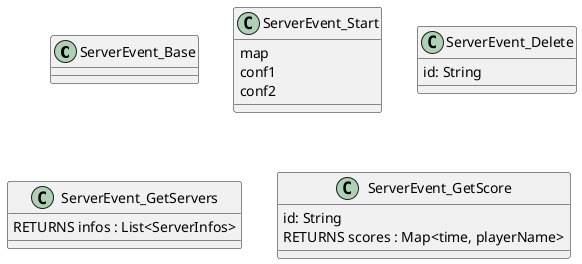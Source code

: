 @startuml

class ServerEvent_Base {}

class ServerEvent_Start {
    map
    conf1
    conf2
}
class ServerEvent_Delete {
    id: String
}
class ServerEvent_GetServers {
    RETURNS infos : List<ServerInfos>
}
class ServerEvent_GetScore {
    id: String
    RETURNS scores : Map<time, playerName>
}


@enduml